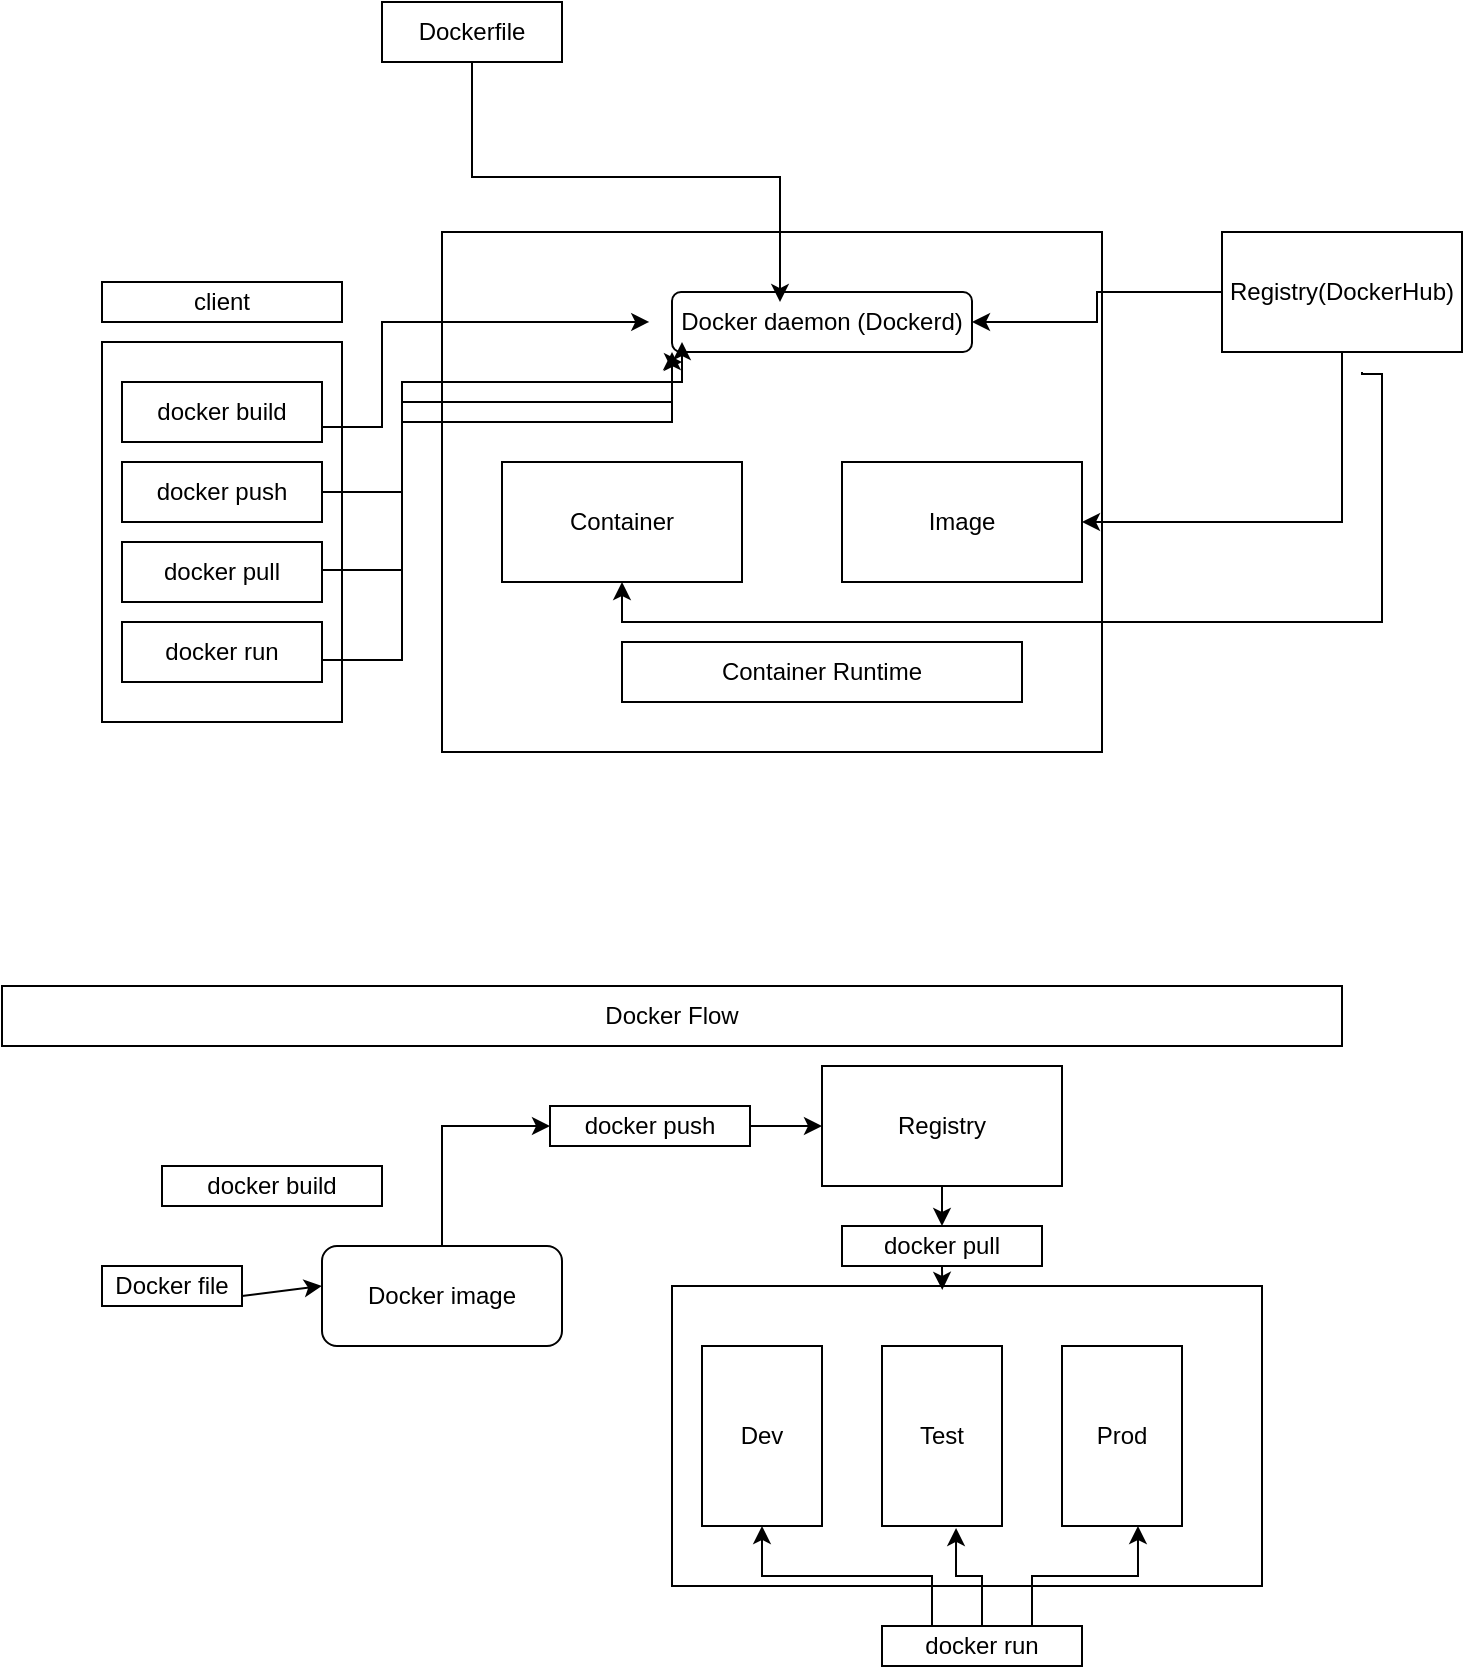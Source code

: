 <mxfile version="26.1.0">
  <diagram name="Page-1" id="y6G4Nf0KlYp92I5MaanY">
    <mxGraphModel dx="767" dy="737" grid="1" gridSize="10" guides="1" tooltips="1" connect="1" arrows="1" fold="1" page="1" pageScale="1" pageWidth="827" pageHeight="1169" math="0" shadow="0">
      <root>
        <mxCell id="0" />
        <mxCell id="1" parent="0" />
        <mxCell id="zMn05R0uiguW8_Lxjruq-1" value="" style="rounded=0;whiteSpace=wrap;html=1;" vertex="1" parent="1">
          <mxGeometry x="90" y="220" width="120" height="190" as="geometry" />
        </mxCell>
        <mxCell id="zMn05R0uiguW8_Lxjruq-2" value="docker build" style="rounded=0;whiteSpace=wrap;html=1;" vertex="1" parent="1">
          <mxGeometry x="100" y="240" width="100" height="30" as="geometry" />
        </mxCell>
        <mxCell id="zMn05R0uiguW8_Lxjruq-3" value="docker push" style="rounded=0;whiteSpace=wrap;html=1;" vertex="1" parent="1">
          <mxGeometry x="100" y="280" width="100" height="30" as="geometry" />
        </mxCell>
        <mxCell id="zMn05R0uiguW8_Lxjruq-4" value="docker pull" style="rounded=0;whiteSpace=wrap;html=1;" vertex="1" parent="1">
          <mxGeometry x="100" y="320" width="100" height="30" as="geometry" />
        </mxCell>
        <mxCell id="zMn05R0uiguW8_Lxjruq-5" value="docker run" style="rounded=0;whiteSpace=wrap;html=1;" vertex="1" parent="1">
          <mxGeometry x="100" y="360" width="100" height="30" as="geometry" />
        </mxCell>
        <mxCell id="zMn05R0uiguW8_Lxjruq-6" value="client" style="whiteSpace=wrap;html=1;" vertex="1" parent="1">
          <mxGeometry x="90" y="190" width="120" height="20" as="geometry" />
        </mxCell>
        <mxCell id="zMn05R0uiguW8_Lxjruq-7" value="" style="rounded=0;whiteSpace=wrap;html=1;" vertex="1" parent="1">
          <mxGeometry x="260" y="165" width="330" height="260" as="geometry" />
        </mxCell>
        <mxCell id="zMn05R0uiguW8_Lxjruq-8" value="Dockerfile" style="rounded=0;whiteSpace=wrap;html=1;" vertex="1" parent="1">
          <mxGeometry x="230" y="50" width="90" height="30" as="geometry" />
        </mxCell>
        <mxCell id="zMn05R0uiguW8_Lxjruq-24" style="edgeStyle=orthogonalEdgeStyle;rounded=0;orthogonalLoop=1;jettySize=auto;html=1;exitX=0;exitY=0.5;exitDx=0;exitDy=0;entryX=1;entryY=0.5;entryDx=0;entryDy=0;" edge="1" parent="1" source="zMn05R0uiguW8_Lxjruq-9" target="zMn05R0uiguW8_Lxjruq-13">
          <mxGeometry relative="1" as="geometry" />
        </mxCell>
        <mxCell id="zMn05R0uiguW8_Lxjruq-25" style="edgeStyle=orthogonalEdgeStyle;rounded=0;orthogonalLoop=1;jettySize=auto;html=1;exitX=0.5;exitY=1;exitDx=0;exitDy=0;entryX=1;entryY=0.5;entryDx=0;entryDy=0;" edge="1" parent="1" source="zMn05R0uiguW8_Lxjruq-9" target="zMn05R0uiguW8_Lxjruq-10">
          <mxGeometry relative="1" as="geometry" />
        </mxCell>
        <mxCell id="zMn05R0uiguW8_Lxjruq-9" value="Registry(DockerHub)" style="rounded=0;whiteSpace=wrap;html=1;" vertex="1" parent="1">
          <mxGeometry x="650" y="165" width="120" height="60" as="geometry" />
        </mxCell>
        <mxCell id="zMn05R0uiguW8_Lxjruq-10" value="Image" style="rounded=0;whiteSpace=wrap;html=1;" vertex="1" parent="1">
          <mxGeometry x="460" y="280" width="120" height="60" as="geometry" />
        </mxCell>
        <mxCell id="zMn05R0uiguW8_Lxjruq-11" value="Container" style="rounded=0;whiteSpace=wrap;html=1;" vertex="1" parent="1">
          <mxGeometry x="290" y="280" width="120" height="60" as="geometry" />
        </mxCell>
        <mxCell id="zMn05R0uiguW8_Lxjruq-12" value="Container Runtime" style="rounded=0;whiteSpace=wrap;html=1;" vertex="1" parent="1">
          <mxGeometry x="350" y="370" width="200" height="30" as="geometry" />
        </mxCell>
        <mxCell id="zMn05R0uiguW8_Lxjruq-13" value="Docker daemon (Dockerd)" style="rounded=1;whiteSpace=wrap;html=1;" vertex="1" parent="1">
          <mxGeometry x="375" y="195" width="150" height="30" as="geometry" />
        </mxCell>
        <mxCell id="zMn05R0uiguW8_Lxjruq-19" style="edgeStyle=orthogonalEdgeStyle;rounded=0;orthogonalLoop=1;jettySize=auto;html=1;exitX=0.5;exitY=1;exitDx=0;exitDy=0;entryX=0.36;entryY=0.167;entryDx=0;entryDy=0;entryPerimeter=0;" edge="1" parent="1" source="zMn05R0uiguW8_Lxjruq-8" target="zMn05R0uiguW8_Lxjruq-13">
          <mxGeometry relative="1" as="geometry" />
        </mxCell>
        <mxCell id="zMn05R0uiguW8_Lxjruq-20" style="edgeStyle=orthogonalEdgeStyle;rounded=0;orthogonalLoop=1;jettySize=auto;html=1;exitX=1;exitY=0.75;exitDx=0;exitDy=0;entryX=0.314;entryY=0.173;entryDx=0;entryDy=0;entryPerimeter=0;" edge="1" parent="1" source="zMn05R0uiguW8_Lxjruq-2" target="zMn05R0uiguW8_Lxjruq-7">
          <mxGeometry relative="1" as="geometry" />
        </mxCell>
        <mxCell id="zMn05R0uiguW8_Lxjruq-21" style="edgeStyle=orthogonalEdgeStyle;rounded=0;orthogonalLoop=1;jettySize=auto;html=1;exitX=1;exitY=0.5;exitDx=0;exitDy=0;entryX=0.314;entryY=0.173;entryDx=0;entryDy=0;entryPerimeter=0;" edge="1" parent="1" source="zMn05R0uiguW8_Lxjruq-3">
          <mxGeometry relative="1" as="geometry">
            <mxPoint x="210" y="273" as="sourcePoint" />
            <mxPoint x="380" y="220" as="targetPoint" />
            <Array as="points">
              <mxPoint x="240" y="295" />
              <mxPoint x="240" y="240" />
              <mxPoint x="380" y="240" />
            </Array>
          </mxGeometry>
        </mxCell>
        <mxCell id="zMn05R0uiguW8_Lxjruq-22" style="edgeStyle=orthogonalEdgeStyle;rounded=0;orthogonalLoop=1;jettySize=auto;html=1;exitX=1;exitY=0.75;exitDx=0;exitDy=0;entryX=0;entryY=1;entryDx=0;entryDy=0;" edge="1" parent="1" target="zMn05R0uiguW8_Lxjruq-13">
          <mxGeometry relative="1" as="geometry">
            <mxPoint x="200" y="333" as="sourcePoint" />
            <mxPoint x="370" y="280" as="targetPoint" />
            <Array as="points">
              <mxPoint x="200" y="334" />
              <mxPoint x="240" y="334" />
              <mxPoint x="240" y="250" />
              <mxPoint x="375" y="250" />
            </Array>
          </mxGeometry>
        </mxCell>
        <mxCell id="zMn05R0uiguW8_Lxjruq-23" style="edgeStyle=orthogonalEdgeStyle;rounded=0;orthogonalLoop=1;jettySize=auto;html=1;exitX=1;exitY=0.75;exitDx=0;exitDy=0;" edge="1" parent="1">
          <mxGeometry relative="1" as="geometry">
            <mxPoint x="200" y="378" as="sourcePoint" />
            <mxPoint x="380" y="230" as="targetPoint" />
            <Array as="points">
              <mxPoint x="200" y="379" />
              <mxPoint x="240" y="379" />
              <mxPoint x="240" y="260" />
              <mxPoint x="375" y="260" />
            </Array>
          </mxGeometry>
        </mxCell>
        <mxCell id="zMn05R0uiguW8_Lxjruq-26" style="edgeStyle=orthogonalEdgeStyle;rounded=0;orthogonalLoop=1;jettySize=auto;html=1;exitX=0.5;exitY=1;exitDx=0;exitDy=0;entryX=0.5;entryY=1;entryDx=0;entryDy=0;" edge="1" parent="1" target="zMn05R0uiguW8_Lxjruq-11">
          <mxGeometry relative="1" as="geometry">
            <mxPoint x="720" y="235" as="sourcePoint" />
            <mxPoint x="590" y="320" as="targetPoint" />
            <Array as="points">
              <mxPoint x="720" y="236" />
              <mxPoint x="730" y="236" />
              <mxPoint x="730" y="360" />
              <mxPoint x="350" y="360" />
            </Array>
          </mxGeometry>
        </mxCell>
        <mxCell id="zMn05R0uiguW8_Lxjruq-27" value="Docker file" style="rounded=0;whiteSpace=wrap;html=1;" vertex="1" parent="1">
          <mxGeometry x="90" y="682" width="70" height="20" as="geometry" />
        </mxCell>
        <mxCell id="zMn05R0uiguW8_Lxjruq-42" style="edgeStyle=orthogonalEdgeStyle;rounded=0;orthogonalLoop=1;jettySize=auto;html=1;entryX=0;entryY=0.5;entryDx=0;entryDy=0;" edge="1" parent="1" source="zMn05R0uiguW8_Lxjruq-28" target="zMn05R0uiguW8_Lxjruq-40">
          <mxGeometry relative="1" as="geometry" />
        </mxCell>
        <mxCell id="zMn05R0uiguW8_Lxjruq-28" value="Docker image" style="rounded=1;whiteSpace=wrap;html=1;" vertex="1" parent="1">
          <mxGeometry x="200" y="672" width="120" height="50" as="geometry" />
        </mxCell>
        <mxCell id="zMn05R0uiguW8_Lxjruq-30" value="" style="endArrow=classic;html=1;rounded=0;exitX=1;exitY=0.75;exitDx=0;exitDy=0;" edge="1" parent="1" source="zMn05R0uiguW8_Lxjruq-27">
          <mxGeometry width="50" height="50" relative="1" as="geometry">
            <mxPoint x="370" y="702" as="sourcePoint" />
            <mxPoint x="200" y="692" as="targetPoint" />
            <Array as="points" />
          </mxGeometry>
        </mxCell>
        <mxCell id="zMn05R0uiguW8_Lxjruq-31" value="docker build" style="rounded=0;whiteSpace=wrap;html=1;" vertex="1" parent="1">
          <mxGeometry x="120" y="632" width="110" height="20" as="geometry" />
        </mxCell>
        <mxCell id="zMn05R0uiguW8_Lxjruq-44" style="edgeStyle=orthogonalEdgeStyle;rounded=0;orthogonalLoop=1;jettySize=auto;html=1;exitX=0.5;exitY=1;exitDx=0;exitDy=0;entryX=0.5;entryY=0;entryDx=0;entryDy=0;" edge="1" parent="1" source="zMn05R0uiguW8_Lxjruq-33" target="zMn05R0uiguW8_Lxjruq-41">
          <mxGeometry relative="1" as="geometry" />
        </mxCell>
        <mxCell id="zMn05R0uiguW8_Lxjruq-33" value="Registry" style="rounded=0;whiteSpace=wrap;html=1;" vertex="1" parent="1">
          <mxGeometry x="450" y="582" width="120" height="60" as="geometry" />
        </mxCell>
        <mxCell id="zMn05R0uiguW8_Lxjruq-34" value="" style="rounded=0;whiteSpace=wrap;html=1;" vertex="1" parent="1">
          <mxGeometry x="375" y="692" width="295" height="150" as="geometry" />
        </mxCell>
        <mxCell id="zMn05R0uiguW8_Lxjruq-36" value="Dev" style="rounded=0;whiteSpace=wrap;html=1;" vertex="1" parent="1">
          <mxGeometry x="390" y="722" width="60" height="90" as="geometry" />
        </mxCell>
        <mxCell id="zMn05R0uiguW8_Lxjruq-37" value="Test" style="rounded=0;whiteSpace=wrap;html=1;" vertex="1" parent="1">
          <mxGeometry x="480" y="722" width="60" height="90" as="geometry" />
        </mxCell>
        <mxCell id="zMn05R0uiguW8_Lxjruq-38" value="Prod" style="rounded=0;whiteSpace=wrap;html=1;" vertex="1" parent="1">
          <mxGeometry x="570" y="722" width="60" height="90" as="geometry" />
        </mxCell>
        <mxCell id="zMn05R0uiguW8_Lxjruq-46" style="edgeStyle=orthogonalEdgeStyle;rounded=0;orthogonalLoop=1;jettySize=auto;html=1;exitX=0.25;exitY=0;exitDx=0;exitDy=0;entryX=0.5;entryY=1;entryDx=0;entryDy=0;" edge="1" parent="1" source="zMn05R0uiguW8_Lxjruq-39" target="zMn05R0uiguW8_Lxjruq-36">
          <mxGeometry relative="1" as="geometry" />
        </mxCell>
        <mxCell id="zMn05R0uiguW8_Lxjruq-39" value="docker run" style="rounded=0;whiteSpace=wrap;html=1;" vertex="1" parent="1">
          <mxGeometry x="480" y="862" width="100" height="20" as="geometry" />
        </mxCell>
        <mxCell id="zMn05R0uiguW8_Lxjruq-43" style="edgeStyle=orthogonalEdgeStyle;rounded=0;orthogonalLoop=1;jettySize=auto;html=1;entryX=0;entryY=0.5;entryDx=0;entryDy=0;" edge="1" parent="1" source="zMn05R0uiguW8_Lxjruq-40" target="zMn05R0uiguW8_Lxjruq-33">
          <mxGeometry relative="1" as="geometry" />
        </mxCell>
        <mxCell id="zMn05R0uiguW8_Lxjruq-40" value="docker push" style="rounded=0;whiteSpace=wrap;html=1;" vertex="1" parent="1">
          <mxGeometry x="314" y="602" width="100" height="20" as="geometry" />
        </mxCell>
        <mxCell id="zMn05R0uiguW8_Lxjruq-41" value="docker pull" style="rounded=0;whiteSpace=wrap;html=1;" vertex="1" parent="1">
          <mxGeometry x="460" y="662" width="100" height="20" as="geometry" />
        </mxCell>
        <mxCell id="zMn05R0uiguW8_Lxjruq-45" style="edgeStyle=orthogonalEdgeStyle;rounded=0;orthogonalLoop=1;jettySize=auto;html=1;exitX=0.5;exitY=1;exitDx=0;exitDy=0;entryX=0.458;entryY=0.013;entryDx=0;entryDy=0;entryPerimeter=0;" edge="1" parent="1" source="zMn05R0uiguW8_Lxjruq-41" target="zMn05R0uiguW8_Lxjruq-34">
          <mxGeometry relative="1" as="geometry" />
        </mxCell>
        <mxCell id="zMn05R0uiguW8_Lxjruq-49" style="edgeStyle=orthogonalEdgeStyle;rounded=0;orthogonalLoop=1;jettySize=auto;html=1;exitX=0.5;exitY=0;exitDx=0;exitDy=0;entryX=0.617;entryY=1.011;entryDx=0;entryDy=0;entryPerimeter=0;" edge="1" parent="1" source="zMn05R0uiguW8_Lxjruq-39" target="zMn05R0uiguW8_Lxjruq-37">
          <mxGeometry relative="1" as="geometry" />
        </mxCell>
        <mxCell id="zMn05R0uiguW8_Lxjruq-50" style="edgeStyle=orthogonalEdgeStyle;rounded=0;orthogonalLoop=1;jettySize=auto;html=1;exitX=0.75;exitY=0;exitDx=0;exitDy=0;entryX=0.633;entryY=1;entryDx=0;entryDy=0;entryPerimeter=0;" edge="1" parent="1" source="zMn05R0uiguW8_Lxjruq-39" target="zMn05R0uiguW8_Lxjruq-38">
          <mxGeometry relative="1" as="geometry" />
        </mxCell>
        <mxCell id="zMn05R0uiguW8_Lxjruq-51" value="Docker Flow" style="rounded=0;whiteSpace=wrap;html=1;" vertex="1" parent="1">
          <mxGeometry x="40" y="542" width="670" height="30" as="geometry" />
        </mxCell>
      </root>
    </mxGraphModel>
  </diagram>
</mxfile>

